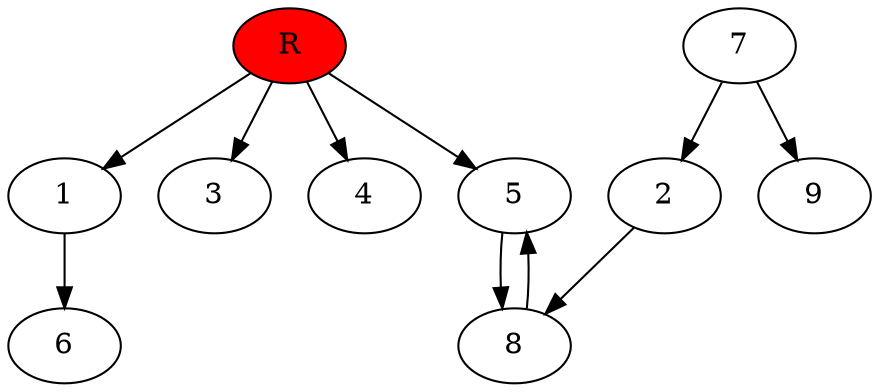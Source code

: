 digraph prb33983 {
	1
	2
	3
	4
	5
	6
	7
	8
	R [fillcolor="#ff0000" style=filled]
	1 -> 6
	2 -> 8
	5 -> 8
	7 -> 2
	7 -> 9
	8 -> 5
	R -> 1
	R -> 3
	R -> 4
	R -> 5
}
